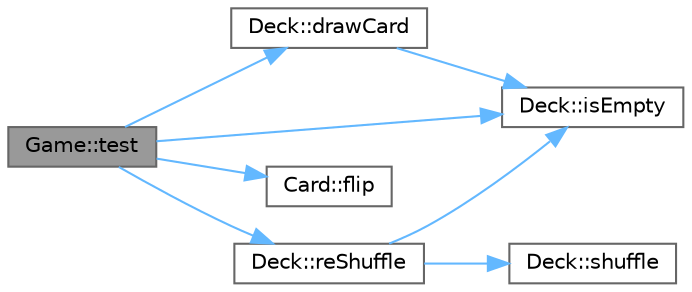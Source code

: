 digraph "Game::test"
{
 // LATEX_PDF_SIZE
  bgcolor="transparent";
  edge [fontname=Helvetica,fontsize=10,labelfontname=Helvetica,labelfontsize=10];
  node [fontname=Helvetica,fontsize=10,shape=box,height=0.2,width=0.4];
  rankdir="LR";
  Node1 [id="Node000001",label="Game::test",height=0.2,width=0.4,color="gray40", fillcolor="grey60", style="filled", fontcolor="black",tooltip="Sets up 4 slots of cards K-2 and puts 4 Aces into deck for development purpose."];
  Node1 -> Node2 [id="edge1_Node000001_Node000002",color="steelblue1",style="solid",tooltip=" "];
  Node2 [id="Node000002",label="Deck::drawCard",height=0.2,width=0.4,color="grey40", fillcolor="white", style="filled",URL="$d6/deb/class_deck.html#a7e3cb5a726dec9953c564ab7d780563d",tooltip="Draws the top card from the deck."];
  Node2 -> Node3 [id="edge2_Node000002_Node000003",color="steelblue1",style="solid",tooltip=" "];
  Node3 [id="Node000003",label="Deck::isEmpty",height=0.2,width=0.4,color="grey40", fillcolor="white", style="filled",URL="$d6/deb/class_deck.html#a8be1adfe1570078e63e05a7ef995625a",tooltip="Checks if the deck is empty."];
  Node1 -> Node4 [id="edge3_Node000001_Node000004",color="steelblue1",style="solid",tooltip=" "];
  Node4 [id="Node000004",label="Card::flip",height=0.2,width=0.4,color="grey40", fillcolor="white", style="filled",URL="$d5/d6a/class_card.html#ac9e1cecfe41118bdd2f019831549dd2a",tooltip="Flips the card: face down becomes face up, and vice versa."];
  Node1 -> Node3 [id="edge4_Node000001_Node000003",color="steelblue1",style="solid",tooltip=" "];
  Node1 -> Node5 [id="edge5_Node000001_Node000005",color="steelblue1",style="solid",tooltip=" "];
  Node5 [id="Node000005",label="Deck::reShuffle",height=0.2,width=0.4,color="grey40", fillcolor="white", style="filled",URL="$d6/deb/class_deck.html#a6a59deb85597343dfe236db9e475c86d",tooltip="Takes pile of card puts into deck and shuffles it."];
  Node5 -> Node3 [id="edge6_Node000005_Node000003",color="steelblue1",style="solid",tooltip=" "];
  Node5 -> Node6 [id="edge7_Node000005_Node000006",color="steelblue1",style="solid",tooltip=" "];
  Node6 [id="Node000006",label="Deck::shuffle",height=0.2,width=0.4,color="grey40", fillcolor="white", style="filled",URL="$d6/deb/class_deck.html#ae5a1e52ab00ae5924f2bc6b730dba3eb",tooltip="Shuffles the deck randomly."];
}
